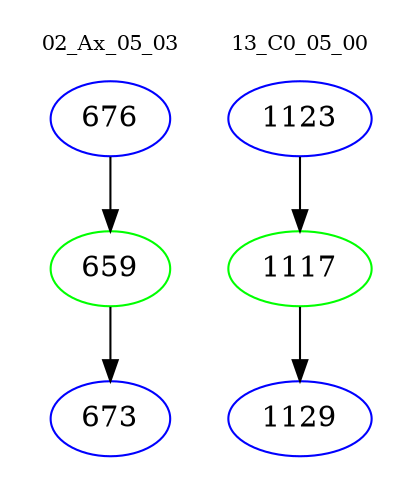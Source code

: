 digraph{
subgraph cluster_0 {
color = white
label = "02_Ax_05_03";
fontsize=10;
T0_676 [label="676", color="blue"]
T0_676 -> T0_659 [color="black"]
T0_659 [label="659", color="green"]
T0_659 -> T0_673 [color="black"]
T0_673 [label="673", color="blue"]
}
subgraph cluster_1 {
color = white
label = "13_C0_05_00";
fontsize=10;
T1_1123 [label="1123", color="blue"]
T1_1123 -> T1_1117 [color="black"]
T1_1117 [label="1117", color="green"]
T1_1117 -> T1_1129 [color="black"]
T1_1129 [label="1129", color="blue"]
}
}
